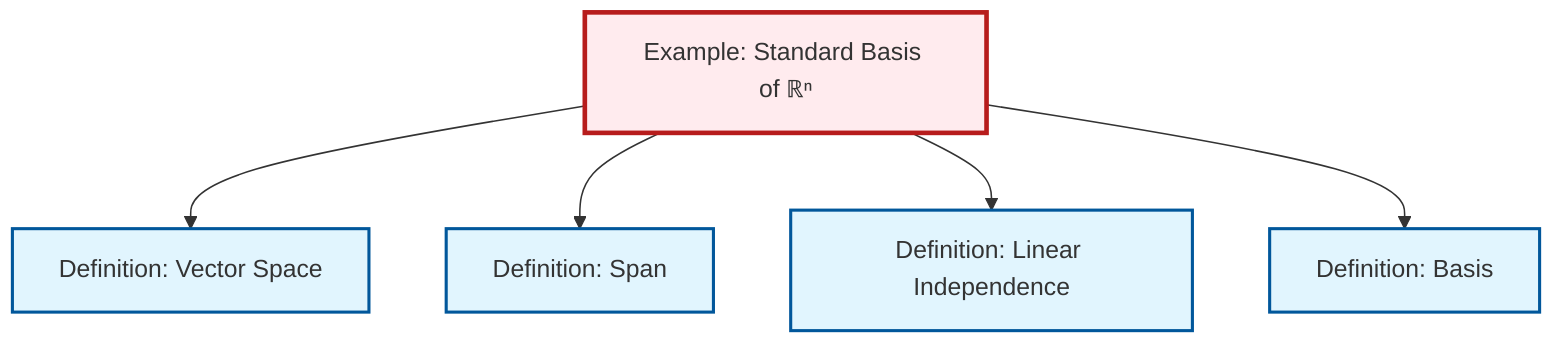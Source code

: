 graph TD
    classDef definition fill:#e1f5fe,stroke:#01579b,stroke-width:2px
    classDef theorem fill:#f3e5f5,stroke:#4a148c,stroke-width:2px
    classDef axiom fill:#fff3e0,stroke:#e65100,stroke-width:2px
    classDef example fill:#e8f5e9,stroke:#1b5e20,stroke-width:2px
    classDef current fill:#ffebee,stroke:#b71c1c,stroke-width:3px
    def-basis["Definition: Basis"]:::definition
    ex-standard-basis-rn["Example: Standard Basis of ℝⁿ"]:::example
    def-span["Definition: Span"]:::definition
    def-linear-independence["Definition: Linear Independence"]:::definition
    def-vector-space["Definition: Vector Space"]:::definition
    ex-standard-basis-rn --> def-vector-space
    ex-standard-basis-rn --> def-span
    ex-standard-basis-rn --> def-linear-independence
    ex-standard-basis-rn --> def-basis
    class ex-standard-basis-rn current